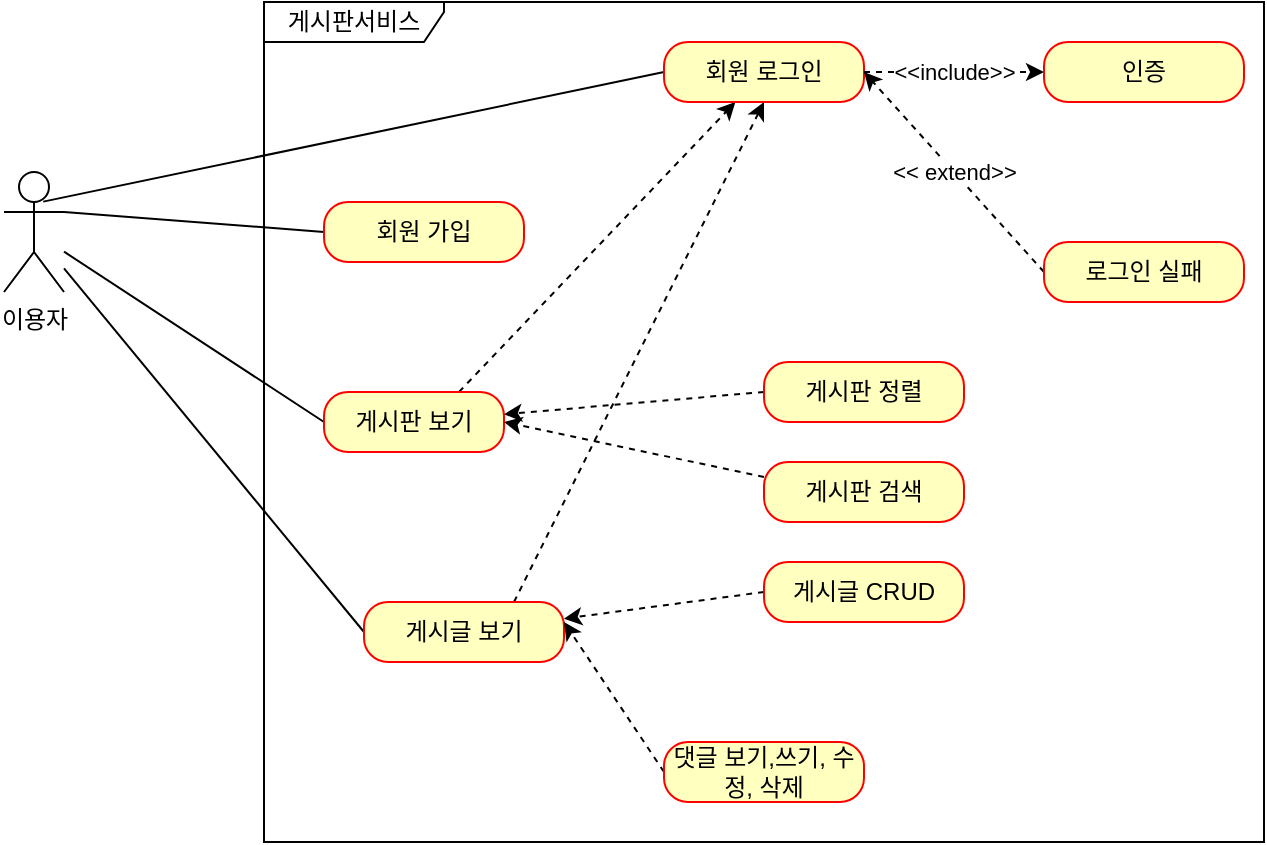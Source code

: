 <mxfile version="20.1.1" type="github">
  <diagram name="Page-1" id="58cdce13-f638-feb5-8d6f-7d28b1aa9fa0">
    <mxGraphModel dx="566" dy="306" grid="1" gridSize="10" guides="1" tooltips="1" connect="1" arrows="1" fold="1" page="1" pageScale="1" pageWidth="1100" pageHeight="850" background="none" math="0" shadow="0">
      <root>
        <mxCell id="0" />
        <mxCell id="1" parent="0" />
        <mxCell id="4hcqKiWqXQc5OQluCs9i-1" value="이용자&lt;br&gt;" style="shape=umlActor;verticalLabelPosition=bottom;verticalAlign=top;html=1;" vertex="1" parent="1">
          <mxGeometry x="60" y="135" width="30" height="60" as="geometry" />
        </mxCell>
        <mxCell id="4hcqKiWqXQc5OQluCs9i-2" value="게시판서비스" style="shape=umlFrame;whiteSpace=wrap;html=1;width=90;height=20;" vertex="1" parent="1">
          <mxGeometry x="190" y="50" width="500" height="420" as="geometry" />
        </mxCell>
        <mxCell id="4hcqKiWqXQc5OQluCs9i-15" style="rounded=0;orthogonalLoop=1;jettySize=auto;html=1;exitX=0;exitY=0.5;exitDx=0;exitDy=0;entryX=1;entryY=0.333;entryDx=0;entryDy=0;entryPerimeter=0;endArrow=none;endFill=0;" edge="1" parent="1" source="4hcqKiWqXQc5OQluCs9i-3" target="4hcqKiWqXQc5OQluCs9i-1">
          <mxGeometry relative="1" as="geometry" />
        </mxCell>
        <mxCell id="4hcqKiWqXQc5OQluCs9i-3" value="회원 가입" style="rounded=1;whiteSpace=wrap;html=1;arcSize=40;fontColor=#000000;fillColor=#ffffc0;strokeColor=#ff0000;" vertex="1" parent="1">
          <mxGeometry x="220" y="150" width="100" height="30" as="geometry" />
        </mxCell>
        <mxCell id="4hcqKiWqXQc5OQluCs9i-16" style="edgeStyle=none;rounded=0;orthogonalLoop=1;jettySize=auto;html=1;exitX=0;exitY=0.5;exitDx=0;exitDy=0;endArrow=none;endFill=0;" edge="1" parent="1" source="4hcqKiWqXQc5OQluCs9i-5" target="4hcqKiWqXQc5OQluCs9i-1">
          <mxGeometry relative="1" as="geometry" />
        </mxCell>
        <mxCell id="4hcqKiWqXQc5OQluCs9i-23" style="edgeStyle=none;rounded=0;orthogonalLoop=1;jettySize=auto;html=1;exitX=0.75;exitY=0;exitDx=0;exitDy=0;dashed=1;endArrow=classic;endFill=1;" edge="1" parent="1" source="4hcqKiWqXQc5OQluCs9i-5" target="4hcqKiWqXQc5OQluCs9i-7">
          <mxGeometry relative="1" as="geometry" />
        </mxCell>
        <mxCell id="4hcqKiWqXQc5OQluCs9i-5" value="게시판 보기" style="rounded=1;whiteSpace=wrap;html=1;arcSize=40;fontColor=#000000;fillColor=#ffffc0;strokeColor=#ff0000;" vertex="1" parent="1">
          <mxGeometry x="220" y="245" width="90" height="30" as="geometry" />
        </mxCell>
        <mxCell id="4hcqKiWqXQc5OQluCs9i-18" style="edgeStyle=none;rounded=0;orthogonalLoop=1;jettySize=auto;html=1;exitX=0;exitY=0.5;exitDx=0;exitDy=0;endArrow=none;endFill=0;" edge="1" parent="1" source="4hcqKiWqXQc5OQluCs9i-6" target="4hcqKiWqXQc5OQluCs9i-1">
          <mxGeometry relative="1" as="geometry" />
        </mxCell>
        <mxCell id="4hcqKiWqXQc5OQluCs9i-24" style="edgeStyle=none;rounded=0;orthogonalLoop=1;jettySize=auto;html=1;exitX=0.75;exitY=0;exitDx=0;exitDy=0;entryX=0.5;entryY=1;entryDx=0;entryDy=0;dashed=1;endArrow=classic;endFill=1;" edge="1" parent="1" source="4hcqKiWqXQc5OQluCs9i-6" target="4hcqKiWqXQc5OQluCs9i-7">
          <mxGeometry relative="1" as="geometry" />
        </mxCell>
        <mxCell id="4hcqKiWqXQc5OQluCs9i-6" value="게시글 보기" style="rounded=1;whiteSpace=wrap;html=1;arcSize=40;fontColor=#000000;fillColor=#ffffc0;strokeColor=#ff0000;" vertex="1" parent="1">
          <mxGeometry x="240" y="350" width="100" height="30" as="geometry" />
        </mxCell>
        <mxCell id="4hcqKiWqXQc5OQluCs9i-19" style="edgeStyle=none;rounded=0;orthogonalLoop=1;jettySize=auto;html=1;exitX=0;exitY=0.5;exitDx=0;exitDy=0;entryX=0.654;entryY=0.247;entryDx=0;entryDy=0;entryPerimeter=0;endArrow=none;endFill=0;" edge="1" parent="1" source="4hcqKiWqXQc5OQluCs9i-7" target="4hcqKiWqXQc5OQluCs9i-1">
          <mxGeometry relative="1" as="geometry" />
        </mxCell>
        <mxCell id="4hcqKiWqXQc5OQluCs9i-7" value="회원 로그인" style="rounded=1;whiteSpace=wrap;html=1;arcSize=40;fontColor=#000000;fillColor=#ffffc0;strokeColor=#ff0000;" vertex="1" parent="1">
          <mxGeometry x="390" y="70" width="100" height="30" as="geometry" />
        </mxCell>
        <mxCell id="4hcqKiWqXQc5OQluCs9i-20" value="&amp;lt;&amp;lt;include&amp;gt;&amp;gt;" style="edgeStyle=none;rounded=0;orthogonalLoop=1;jettySize=auto;html=1;entryX=0;entryY=0.5;entryDx=0;entryDy=0;endArrow=classic;endFill=1;dashed=1;exitX=1;exitY=0.5;exitDx=0;exitDy=0;" edge="1" parent="1" source="4hcqKiWqXQc5OQluCs9i-7" target="4hcqKiWqXQc5OQluCs9i-8">
          <mxGeometry relative="1" as="geometry">
            <mxPoint x="500" y="90" as="sourcePoint" />
          </mxGeometry>
        </mxCell>
        <mxCell id="4hcqKiWqXQc5OQluCs9i-8" value="인증" style="rounded=1;whiteSpace=wrap;html=1;arcSize=40;fontColor=#000000;fillColor=#ffffc0;strokeColor=#ff0000;" vertex="1" parent="1">
          <mxGeometry x="580" y="70" width="100" height="30" as="geometry" />
        </mxCell>
        <mxCell id="4hcqKiWqXQc5OQluCs9i-21" value="&amp;lt;&amp;lt; extend&amp;gt;&amp;gt;" style="edgeStyle=none;rounded=0;orthogonalLoop=1;jettySize=auto;html=1;exitX=0;exitY=0.5;exitDx=0;exitDy=0;entryX=1;entryY=0.5;entryDx=0;entryDy=0;endArrow=classic;endFill=1;dashed=1;" edge="1" parent="1" source="4hcqKiWqXQc5OQluCs9i-9" target="4hcqKiWqXQc5OQluCs9i-7">
          <mxGeometry relative="1" as="geometry" />
        </mxCell>
        <mxCell id="4hcqKiWqXQc5OQluCs9i-9" value="로그인 실패" style="rounded=1;whiteSpace=wrap;html=1;arcSize=40;fontColor=#000000;fillColor=#ffffc0;strokeColor=#ff0000;" vertex="1" parent="1">
          <mxGeometry x="580" y="170" width="100" height="30" as="geometry" />
        </mxCell>
        <mxCell id="4hcqKiWqXQc5OQluCs9i-25" style="edgeStyle=none;rounded=0;orthogonalLoop=1;jettySize=auto;html=1;exitX=0;exitY=0.5;exitDx=0;exitDy=0;dashed=1;endArrow=classic;endFill=1;" edge="1" parent="1" source="4hcqKiWqXQc5OQluCs9i-10" target="4hcqKiWqXQc5OQluCs9i-5">
          <mxGeometry relative="1" as="geometry" />
        </mxCell>
        <mxCell id="4hcqKiWqXQc5OQluCs9i-10" value="게시판 정렬" style="rounded=1;whiteSpace=wrap;html=1;arcSize=40;fontColor=#000000;fillColor=#ffffc0;strokeColor=#ff0000;" vertex="1" parent="1">
          <mxGeometry x="440" y="230" width="100" height="30" as="geometry" />
        </mxCell>
        <mxCell id="4hcqKiWqXQc5OQluCs9i-26" style="edgeStyle=none;rounded=0;orthogonalLoop=1;jettySize=auto;html=1;exitX=0;exitY=0.25;exitDx=0;exitDy=0;dashed=1;endArrow=classic;endFill=1;" edge="1" parent="1" source="4hcqKiWqXQc5OQluCs9i-11">
          <mxGeometry relative="1" as="geometry">
            <mxPoint x="310" y="260" as="targetPoint" />
          </mxGeometry>
        </mxCell>
        <mxCell id="4hcqKiWqXQc5OQluCs9i-11" value="게시판 검색" style="rounded=1;whiteSpace=wrap;html=1;arcSize=40;fontColor=#000000;fillColor=#ffffc0;strokeColor=#ff0000;" vertex="1" parent="1">
          <mxGeometry x="440" y="280" width="100" height="30" as="geometry" />
        </mxCell>
        <mxCell id="4hcqKiWqXQc5OQluCs9i-27" style="edgeStyle=none;rounded=0;orthogonalLoop=1;jettySize=auto;html=1;exitX=0;exitY=0.5;exitDx=0;exitDy=0;dashed=1;endArrow=classic;endFill=1;" edge="1" parent="1" source="4hcqKiWqXQc5OQluCs9i-12" target="4hcqKiWqXQc5OQluCs9i-6">
          <mxGeometry relative="1" as="geometry" />
        </mxCell>
        <mxCell id="4hcqKiWqXQc5OQluCs9i-12" value="게시글 CRUD" style="rounded=1;whiteSpace=wrap;html=1;arcSize=40;fontColor=#000000;fillColor=#ffffc0;strokeColor=#ff0000;" vertex="1" parent="1">
          <mxGeometry x="440" y="330" width="100" height="30" as="geometry" />
        </mxCell>
        <mxCell id="4hcqKiWqXQc5OQluCs9i-28" style="edgeStyle=none;rounded=0;orthogonalLoop=1;jettySize=auto;html=1;exitX=0;exitY=0.5;exitDx=0;exitDy=0;dashed=1;endArrow=classic;endFill=1;" edge="1" parent="1" source="4hcqKiWqXQc5OQluCs9i-14">
          <mxGeometry relative="1" as="geometry">
            <mxPoint x="340" y="360" as="targetPoint" />
          </mxGeometry>
        </mxCell>
        <mxCell id="4hcqKiWqXQc5OQluCs9i-14" value="댓글 보기,쓰기, 수정, 삭제" style="rounded=1;whiteSpace=wrap;html=1;arcSize=40;fontColor=#000000;fillColor=#ffffc0;strokeColor=#ff0000;" vertex="1" parent="1">
          <mxGeometry x="390" y="420" width="100" height="30" as="geometry" />
        </mxCell>
      </root>
    </mxGraphModel>
  </diagram>
</mxfile>

